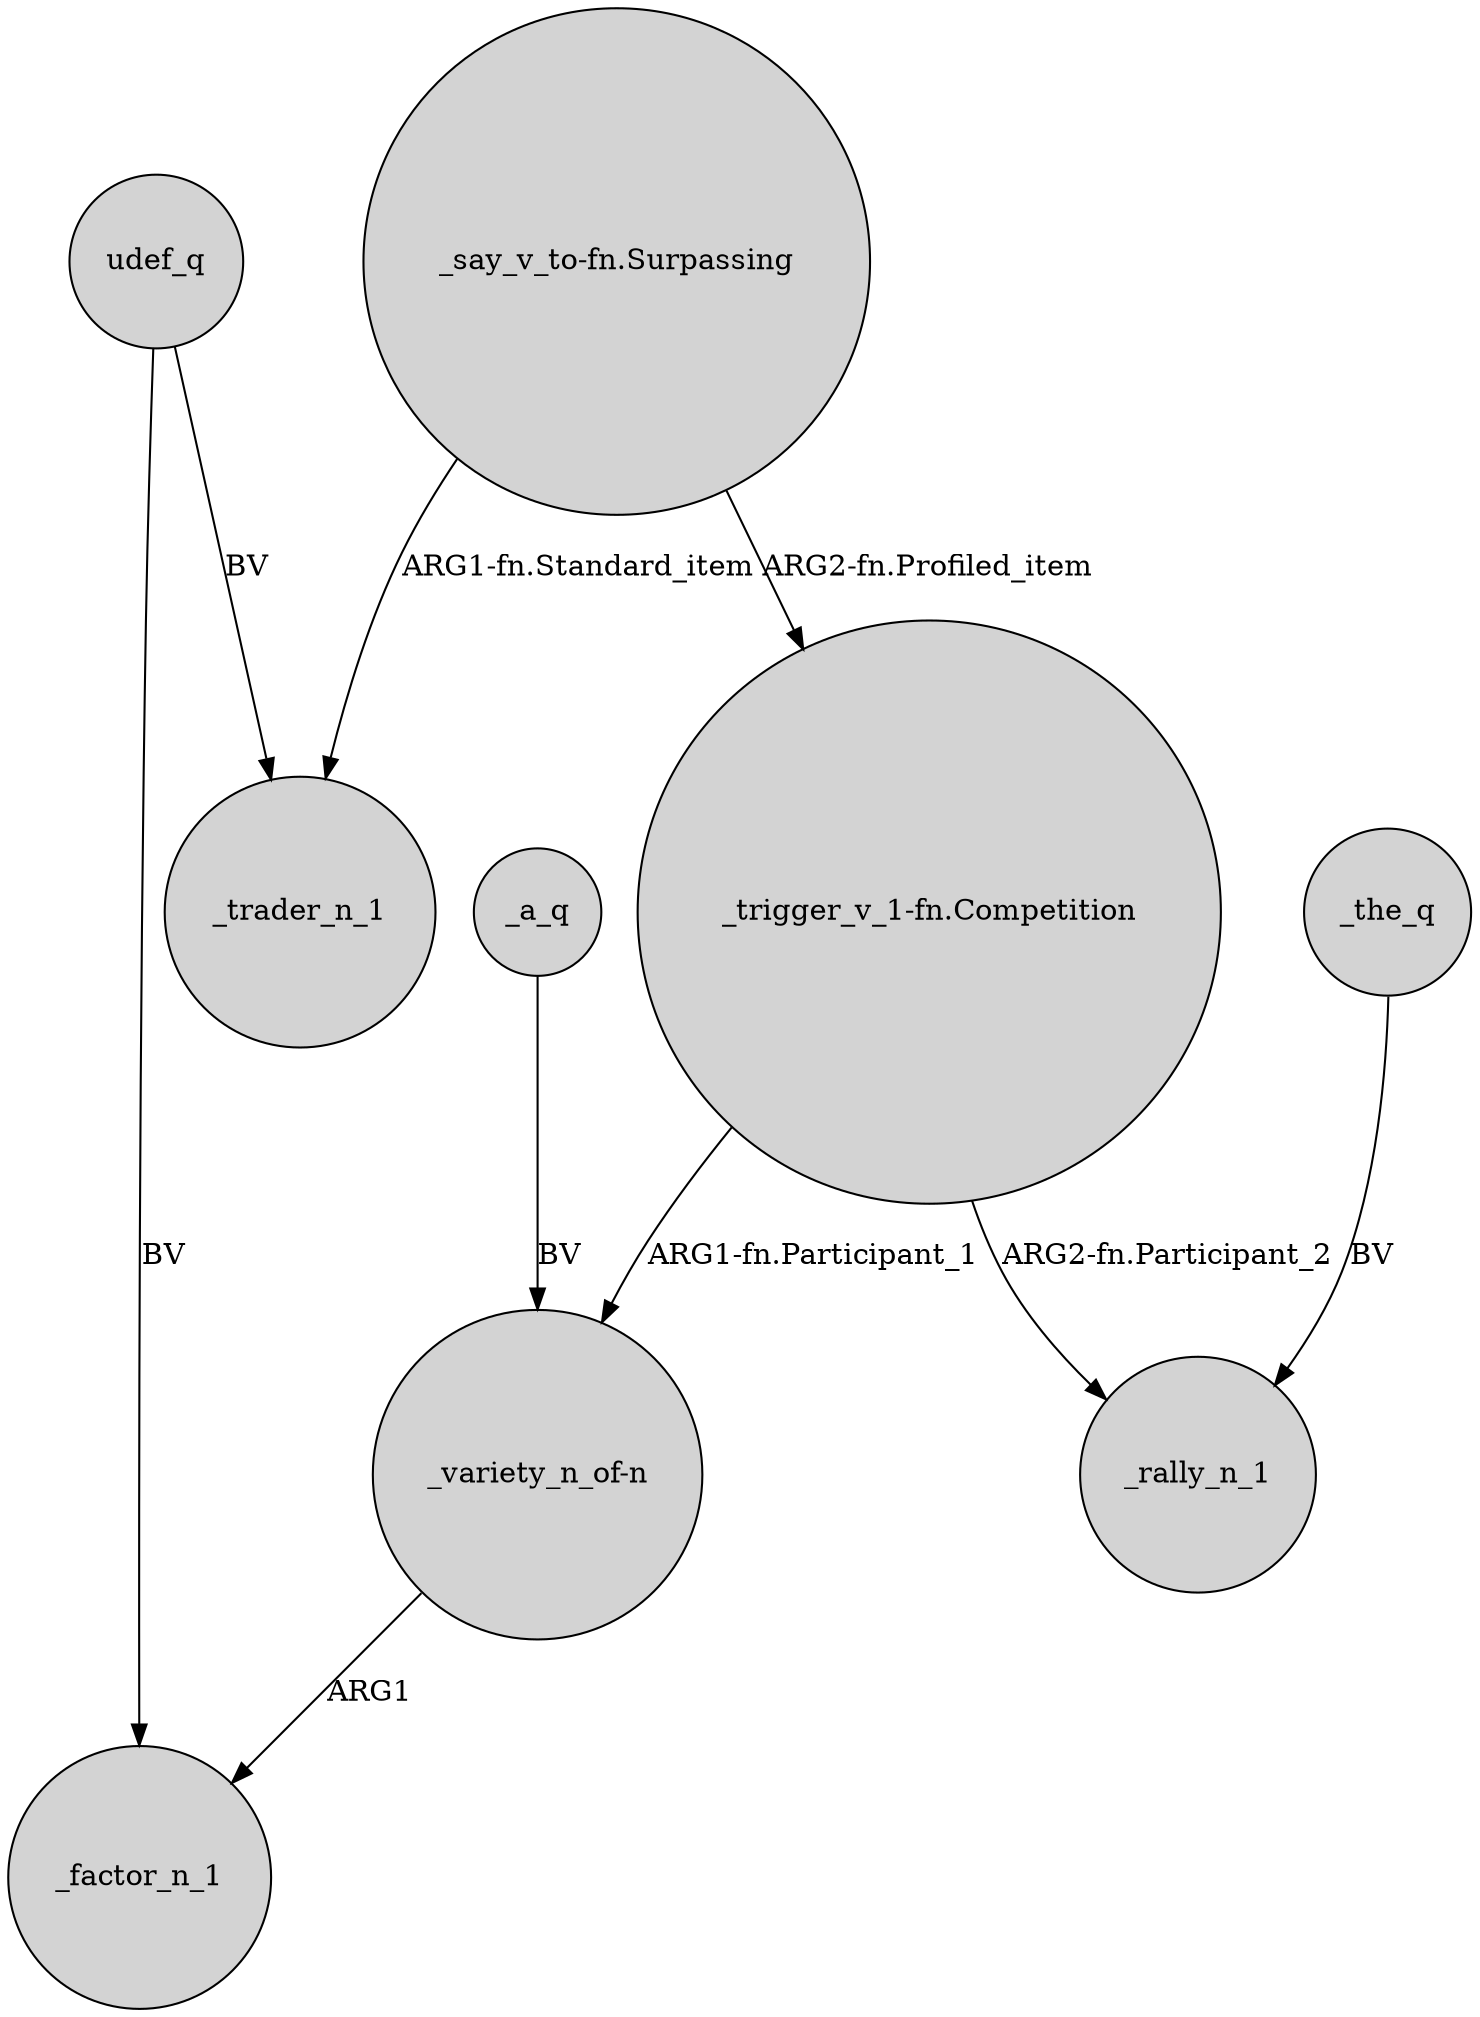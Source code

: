 digraph {
	node [shape=circle style=filled]
	"_say_v_to-fn.Surpassing" -> _trader_n_1 [label="ARG1-fn.Standard_item"]
	udef_q -> _factor_n_1 [label=BV]
	"_trigger_v_1-fn.Competition" -> _rally_n_1 [label="ARG2-fn.Participant_2"]
	"_say_v_to-fn.Surpassing" -> "_trigger_v_1-fn.Competition" [label="ARG2-fn.Profiled_item"]
	"_variety_n_of-n" -> _factor_n_1 [label=ARG1]
	_a_q -> "_variety_n_of-n" [label=BV]
	"_trigger_v_1-fn.Competition" -> "_variety_n_of-n" [label="ARG1-fn.Participant_1"]
	_the_q -> _rally_n_1 [label=BV]
	udef_q -> _trader_n_1 [label=BV]
}
